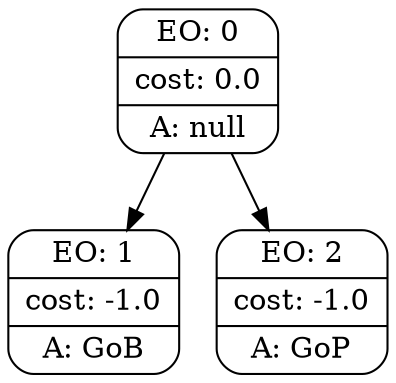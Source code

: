 digraph g {
node [shape = Mrecord];
nodo0[label="{EO: 0|cost: 0.0|A: null}"]
nodo1[label="{EO: 1|cost: -1.0|A: GoB}"]

nodo0 -> nodo1;
nodo2[label="{EO: 2|cost: -1.0|A: GoP}"]

nodo0 -> nodo2;


}
